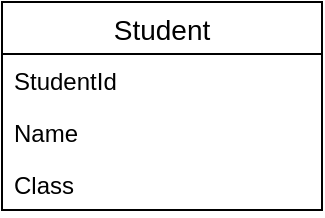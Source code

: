 <mxfile version="13.0.9" type="github">
  <diagram id="VC4QzIXx6X0Lb_-DO0Jd" name="Page-1">
    <mxGraphModel dx="730" dy="522" grid="1" gridSize="10" guides="1" tooltips="1" connect="1" arrows="1" fold="1" page="1" pageScale="1" pageWidth="850" pageHeight="1100" math="0" shadow="0">
      <root>
        <mxCell id="0" />
        <mxCell id="1" parent="0" />
        <mxCell id="XOJ9bBAnDQ1rqHRoyf33-1" value="Student" style="swimlane;fontStyle=0;childLayout=stackLayout;horizontal=1;startSize=26;horizontalStack=0;resizeParent=1;resizeParentMax=0;resizeLast=0;collapsible=1;marginBottom=0;align=center;fontSize=14;" vertex="1" parent="1">
          <mxGeometry x="120" y="290" width="160" height="104" as="geometry" />
        </mxCell>
        <mxCell id="XOJ9bBAnDQ1rqHRoyf33-2" value="StudentId" style="text;strokeColor=none;fillColor=none;spacingLeft=4;spacingRight=4;overflow=hidden;rotatable=0;points=[[0,0.5],[1,0.5]];portConstraint=eastwest;fontSize=12;" vertex="1" parent="XOJ9bBAnDQ1rqHRoyf33-1">
          <mxGeometry y="26" width="160" height="26" as="geometry" />
        </mxCell>
        <mxCell id="XOJ9bBAnDQ1rqHRoyf33-3" value="Name" style="text;strokeColor=none;fillColor=none;spacingLeft=4;spacingRight=4;overflow=hidden;rotatable=0;points=[[0,0.5],[1,0.5]];portConstraint=eastwest;fontSize=12;" vertex="1" parent="XOJ9bBAnDQ1rqHRoyf33-1">
          <mxGeometry y="52" width="160" height="26" as="geometry" />
        </mxCell>
        <mxCell id="XOJ9bBAnDQ1rqHRoyf33-4" value="Class" style="text;strokeColor=none;fillColor=none;spacingLeft=4;spacingRight=4;overflow=hidden;rotatable=0;points=[[0,0.5],[1,0.5]];portConstraint=eastwest;fontSize=12;" vertex="1" parent="XOJ9bBAnDQ1rqHRoyf33-1">
          <mxGeometry y="78" width="160" height="26" as="geometry" />
        </mxCell>
      </root>
    </mxGraphModel>
  </diagram>
</mxfile>
